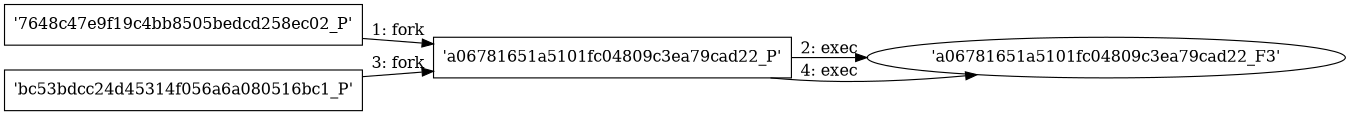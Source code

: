 digraph "D:\Learning\Paper\apt\基于CTI的攻击预警\Dataset\攻击图\ASGfromALLCTI\Current executive guidance for ongoing cyberattacks in Ukraine.dot" {
rankdir="LR"
size="9"
fixedsize="false"
splines="true"
nodesep=0.3
ranksep=0
fontsize=10
overlap="scalexy"
engine= "neato"
	"'7648c47e9f19c4bb8505bedcd258ec02_P'" [node_type=Process shape=box]
	"'a06781651a5101fc04809c3ea79cad22_P'" [node_type=Process shape=box]
	"'7648c47e9f19c4bb8505bedcd258ec02_P'" -> "'a06781651a5101fc04809c3ea79cad22_P'" [label="1: fork"]
	"'a06781651a5101fc04809c3ea79cad22_P'" [node_type=Process shape=box]
	"'a06781651a5101fc04809c3ea79cad22_F3'" [node_type=File shape=ellipse]
	"'a06781651a5101fc04809c3ea79cad22_P'" -> "'a06781651a5101fc04809c3ea79cad22_F3'" [label="2: exec"]
	"'bc53bdcc24d45314f056a6a080516bc1_P'" [node_type=Process shape=box]
	"'a06781651a5101fc04809c3ea79cad22_P'" [node_type=Process shape=box]
	"'bc53bdcc24d45314f056a6a080516bc1_P'" -> "'a06781651a5101fc04809c3ea79cad22_P'" [label="3: fork"]
	"'a06781651a5101fc04809c3ea79cad22_P'" [node_type=Process shape=box]
	"'a06781651a5101fc04809c3ea79cad22_F3'" [node_type=File shape=ellipse]
	"'a06781651a5101fc04809c3ea79cad22_P'" -> "'a06781651a5101fc04809c3ea79cad22_F3'" [label="4: exec"]
}
